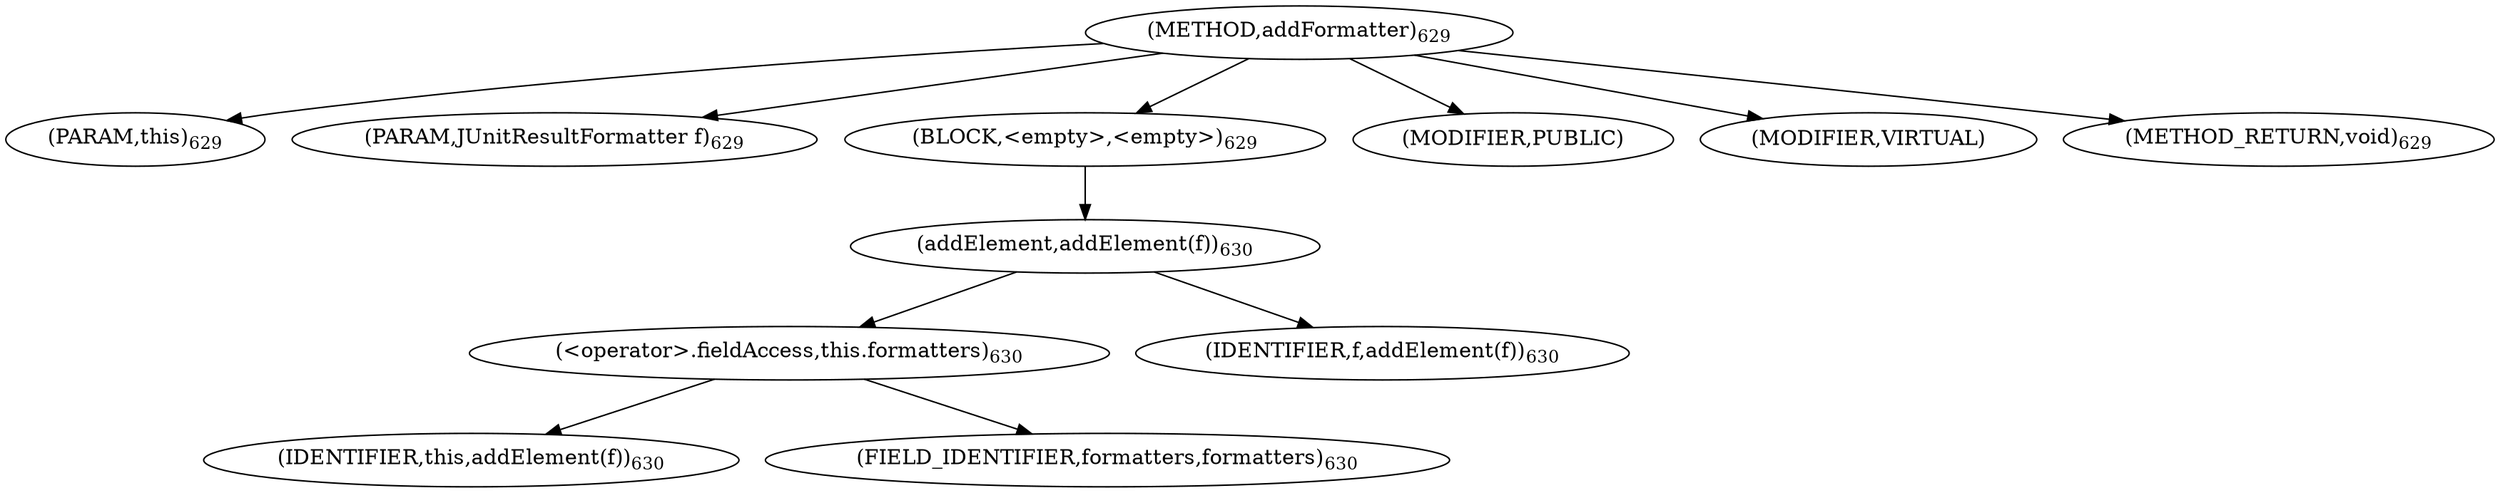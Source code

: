 digraph "addFormatter" {  
"1322" [label = <(METHOD,addFormatter)<SUB>629</SUB>> ]
"1323" [label = <(PARAM,this)<SUB>629</SUB>> ]
"1324" [label = <(PARAM,JUnitResultFormatter f)<SUB>629</SUB>> ]
"1325" [label = <(BLOCK,&lt;empty&gt;,&lt;empty&gt;)<SUB>629</SUB>> ]
"1326" [label = <(addElement,addElement(f))<SUB>630</SUB>> ]
"1327" [label = <(&lt;operator&gt;.fieldAccess,this.formatters)<SUB>630</SUB>> ]
"1328" [label = <(IDENTIFIER,this,addElement(f))<SUB>630</SUB>> ]
"1329" [label = <(FIELD_IDENTIFIER,formatters,formatters)<SUB>630</SUB>> ]
"1330" [label = <(IDENTIFIER,f,addElement(f))<SUB>630</SUB>> ]
"1331" [label = <(MODIFIER,PUBLIC)> ]
"1332" [label = <(MODIFIER,VIRTUAL)> ]
"1333" [label = <(METHOD_RETURN,void)<SUB>629</SUB>> ]
  "1322" -> "1323" 
  "1322" -> "1324" 
  "1322" -> "1325" 
  "1322" -> "1331" 
  "1322" -> "1332" 
  "1322" -> "1333" 
  "1325" -> "1326" 
  "1326" -> "1327" 
  "1326" -> "1330" 
  "1327" -> "1328" 
  "1327" -> "1329" 
}
